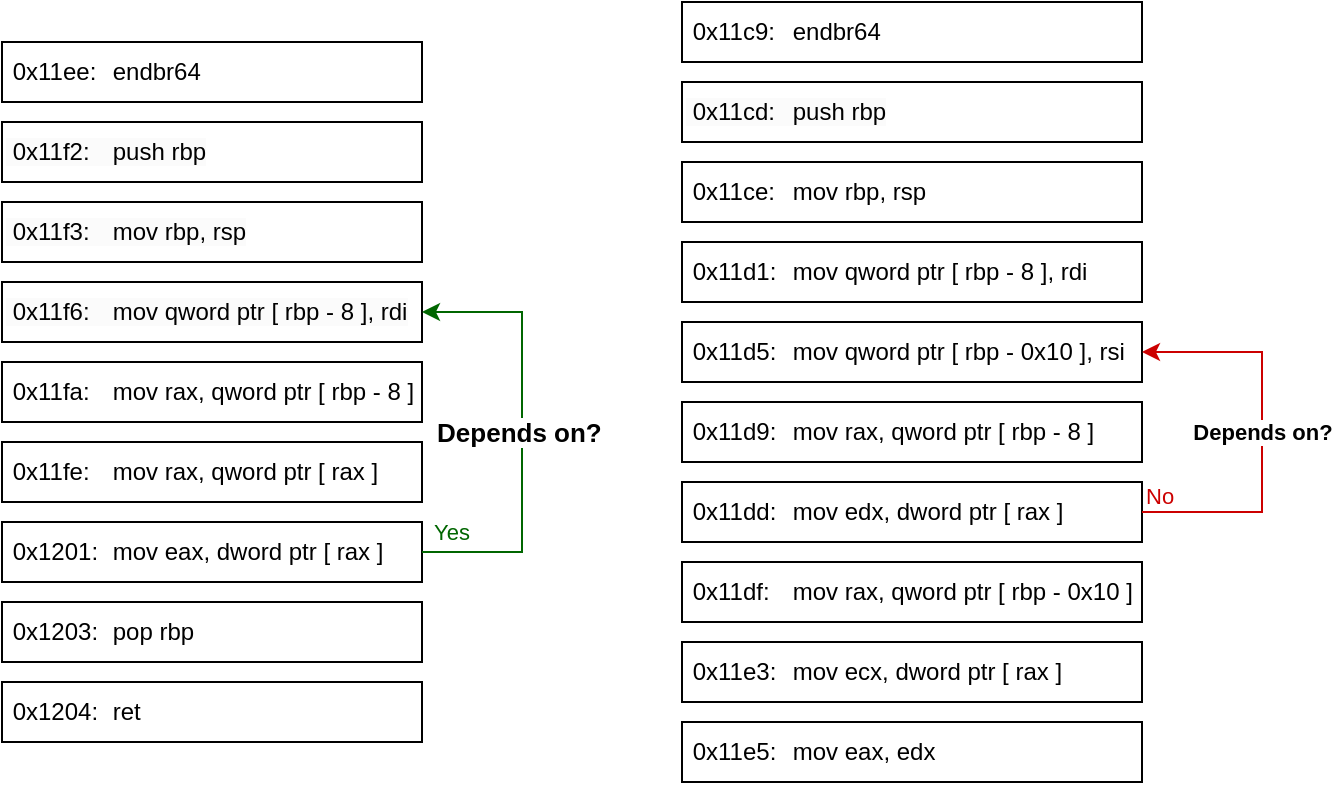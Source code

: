 <mxfile version="22.1.0" type="device">
  <diagram name="Page-1" id="jW1-zQPOdjcnYygGNZOw">
    <mxGraphModel dx="1234" dy="477" grid="1" gridSize="10" guides="1" tooltips="1" connect="1" arrows="1" fold="1" page="1" pageScale="1" pageWidth="850" pageHeight="1100" math="0" shadow="0">
      <root>
        <mxCell id="0" />
        <mxCell id="1" parent="0" />
        <mxCell id="WLVwEX_uKTXtI0yLsinn-3" value="&lt;div style=&quot;&quot;&gt;&lt;span style=&quot;background-color: initial;&quot;&gt;&amp;nbsp;0x11ee:&lt;span style=&quot;white-space: pre;&quot;&gt;&#x9;&lt;/span&gt;&lt;/span&gt;&lt;span style=&quot;background-color: initial;&quot;&gt;endbr64&amp;nbsp;&lt;/span&gt;&lt;/div&gt;" style="rounded=0;whiteSpace=wrap;html=1;align=left;" vertex="1" parent="1">
          <mxGeometry x="10" y="30" width="210" height="30" as="geometry" />
        </mxCell>
        <mxCell id="WLVwEX_uKTXtI0yLsinn-4" value="&lt;span style=&quot;color: rgb(0, 0, 0); font-family: Helvetica; font-size: 12px; font-style: normal; font-variant-ligatures: normal; font-variant-caps: normal; font-weight: 400; letter-spacing: normal; orphans: 2; text-indent: 0px; text-transform: none; widows: 2; word-spacing: 0px; -webkit-text-stroke-width: 0px; background-color: rgb(251, 251, 251); text-decoration-thickness: initial; text-decoration-style: initial; text-decoration-color: initial; float: none; display: inline !important;&quot;&gt;&amp;nbsp;0x11f2:&lt;span style=&quot;white-space: pre;&quot;&gt;&#x9;&lt;/span&gt;push rbp&lt;/span&gt;" style="rounded=0;whiteSpace=wrap;html=1;align=left;" vertex="1" parent="1">
          <mxGeometry x="10" y="70" width="210" height="30" as="geometry" />
        </mxCell>
        <mxCell id="WLVwEX_uKTXtI0yLsinn-5" value="&lt;span style=&quot;color: rgb(0, 0, 0); font-family: Helvetica; font-size: 12px; font-style: normal; font-variant-ligatures: normal; font-variant-caps: normal; font-weight: 400; letter-spacing: normal; orphans: 2; text-indent: 0px; text-transform: none; widows: 2; word-spacing: 0px; -webkit-text-stroke-width: 0px; background-color: rgb(251, 251, 251); text-decoration-thickness: initial; text-decoration-style: initial; text-decoration-color: initial; float: none; display: inline !important;&quot;&gt;&amp;nbsp;0x11f3:&lt;span style=&quot;white-space: pre;&quot;&gt;&#x9;&lt;/span&gt;mov rbp, rsp&lt;/span&gt;" style="rounded=0;whiteSpace=wrap;html=1;align=left;" vertex="1" parent="1">
          <mxGeometry x="10" y="110" width="210" height="30" as="geometry" />
        </mxCell>
        <mxCell id="WLVwEX_uKTXtI0yLsinn-6" value="&lt;span style=&quot;color: rgb(0, 0, 0); font-family: Helvetica; font-size: 12px; font-style: normal; font-variant-ligatures: normal; font-variant-caps: normal; font-weight: 400; letter-spacing: normal; orphans: 2; text-indent: 0px; text-transform: none; widows: 2; word-spacing: 0px; -webkit-text-stroke-width: 0px; background-color: rgb(251, 251, 251); text-decoration-thickness: initial; text-decoration-style: initial; text-decoration-color: initial; float: none; display: inline !important;&quot;&gt;&amp;nbsp;0x11f6:&lt;span style=&quot;white-space: pre;&quot;&gt;&#x9;&lt;/span&gt;mov qword ptr [ rbp - 8 ], rdi&lt;/span&gt;" style="rounded=0;whiteSpace=wrap;html=1;align=left;" vertex="1" parent="1">
          <mxGeometry x="10" y="150" width="210" height="30" as="geometry" />
        </mxCell>
        <mxCell id="WLVwEX_uKTXtI0yLsinn-7" value="&amp;nbsp;0x11fa:&lt;span style=&quot;white-space: pre;&quot;&gt;&#x9;&lt;/span&gt;mov rax, qword ptr [ rbp - 8 ]" style="rounded=0;whiteSpace=wrap;html=1;align=left;" vertex="1" parent="1">
          <mxGeometry x="10" y="190" width="210" height="30" as="geometry" />
        </mxCell>
        <mxCell id="WLVwEX_uKTXtI0yLsinn-8" value="&amp;nbsp;0x11fe:&lt;span style=&quot;white-space: pre;&quot;&gt;&#x9;&lt;/span&gt;mov rax, qword ptr [ rax ]" style="rounded=0;whiteSpace=wrap;html=1;align=left;" vertex="1" parent="1">
          <mxGeometry x="10" y="230" width="210" height="30" as="geometry" />
        </mxCell>
        <mxCell id="WLVwEX_uKTXtI0yLsinn-9" value="&amp;nbsp;0x1201:&lt;span style=&quot;white-space: pre;&quot;&gt;&#x9;&lt;/span&gt;mov eax, dword ptr [ rax ]" style="rounded=0;whiteSpace=wrap;html=1;align=left;" vertex="1" parent="1">
          <mxGeometry x="10" y="270" width="210" height="30" as="geometry" />
        </mxCell>
        <mxCell id="WLVwEX_uKTXtI0yLsinn-10" value="&amp;nbsp;0x1203:&lt;span style=&quot;white-space: pre;&quot;&gt;&#x9;&lt;/span&gt;pop rbp" style="rounded=0;whiteSpace=wrap;html=1;align=left;" vertex="1" parent="1">
          <mxGeometry x="10" y="310" width="210" height="30" as="geometry" />
        </mxCell>
        <mxCell id="WLVwEX_uKTXtI0yLsinn-11" value="&amp;nbsp;0x1204:&lt;span style=&quot;white-space: pre;&quot;&gt;&#x9;&lt;/span&gt;ret" style="rounded=0;whiteSpace=wrap;html=1;align=left;" vertex="1" parent="1">
          <mxGeometry x="10" y="350" width="210" height="30" as="geometry" />
        </mxCell>
        <mxCell id="WLVwEX_uKTXtI0yLsinn-21" value="" style="endArrow=classic;html=1;rounded=0;entryX=1;entryY=0.5;entryDx=0;entryDy=0;exitX=1;exitY=0.5;exitDx=0;exitDy=0;strokeColor=#006600;" edge="1" parent="1" source="WLVwEX_uKTXtI0yLsinn-9" target="WLVwEX_uKTXtI0yLsinn-6">
          <mxGeometry relative="1" as="geometry">
            <mxPoint x="390" y="165" as="sourcePoint" />
            <mxPoint x="470" y="150" as="targetPoint" />
            <Array as="points">
              <mxPoint x="270" y="285" />
              <mxPoint x="270" y="165" />
            </Array>
          </mxGeometry>
        </mxCell>
        <mxCell id="WLVwEX_uKTXtI0yLsinn-22" value="&lt;font style=&quot;font-size: 13px;&quot;&gt;&lt;b&gt;Depends on?&amp;nbsp;&lt;/b&gt;&lt;/font&gt;" style="edgeLabel;resizable=0;html=1;align=center;verticalAlign=middle;" connectable="0" vertex="1" parent="WLVwEX_uKTXtI0yLsinn-21">
          <mxGeometry relative="1" as="geometry" />
        </mxCell>
        <mxCell id="WLVwEX_uKTXtI0yLsinn-26" value="&lt;div style=&quot;&quot;&gt;&amp;nbsp;0x11c9:&lt;span style=&quot;white-space: pre;&quot;&gt;&#x9;&lt;/span&gt;endbr64&lt;br&gt;&lt;/div&gt;" style="rounded=0;whiteSpace=wrap;html=1;align=left;" vertex="1" parent="1">
          <mxGeometry x="350" y="10" width="230" height="30" as="geometry" />
        </mxCell>
        <mxCell id="WLVwEX_uKTXtI0yLsinn-27" value="&lt;span style=&quot;color: rgb(0, 0, 0); font-family: Helvetica; font-size: 12px; font-style: normal; font-variant-ligatures: normal; font-variant-caps: normal; font-weight: 400; letter-spacing: normal; orphans: 2; text-align: left; text-indent: 0px; text-transform: none; widows: 2; word-spacing: 0px; -webkit-text-stroke-width: 0px; background-color: rgb(251, 251, 251); text-decoration-thickness: initial; text-decoration-style: initial; text-decoration-color: initial; float: none; display: inline !important;&quot;&gt;&amp;nbsp;0x11cd:&lt;span style=&quot;white-space: pre;&quot;&gt;&#x9;&lt;/span&gt;push rbp&lt;/span&gt;" style="rounded=0;whiteSpace=wrap;html=1;align=left;" vertex="1" parent="1">
          <mxGeometry x="350" y="50" width="230" height="30" as="geometry" />
        </mxCell>
        <mxCell id="WLVwEX_uKTXtI0yLsinn-28" value="&amp;nbsp;0x11ce:&lt;span style=&quot;white-space: pre;&quot;&gt;&#x9;&lt;/span&gt;mov rbp, rsp" style="rounded=0;whiteSpace=wrap;html=1;align=left;" vertex="1" parent="1">
          <mxGeometry x="350" y="90" width="230" height="30" as="geometry" />
        </mxCell>
        <mxCell id="WLVwEX_uKTXtI0yLsinn-29" value="&lt;div style=&quot;&quot;&gt;&amp;nbsp;0x11d1:&lt;span style=&quot;white-space: pre;&quot;&gt;&#x9;&lt;/span&gt;mov qword ptr [ rbp - 8 ], rdi&lt;br&gt;&lt;/div&gt;" style="rounded=0;whiteSpace=wrap;html=1;align=left;" vertex="1" parent="1">
          <mxGeometry x="350" y="130" width="230" height="30" as="geometry" />
        </mxCell>
        <mxCell id="WLVwEX_uKTXtI0yLsinn-30" value="&lt;div style=&quot;&quot;&gt;&amp;nbsp;0x11d5:&lt;span style=&quot;white-space: pre;&quot;&gt;&#x9;&lt;/span&gt;mov qword ptr [ rbp - 0x10 ], rsi&lt;br&gt;&lt;/div&gt;" style="rounded=0;whiteSpace=wrap;html=1;align=left;" vertex="1" parent="1">
          <mxGeometry x="350" y="170" width="230" height="30" as="geometry" />
        </mxCell>
        <mxCell id="WLVwEX_uKTXtI0yLsinn-31" value="&lt;div style=&quot;&quot;&gt;&amp;nbsp;0x11d9:&lt;span style=&quot;white-space: pre;&quot;&gt;&#x9;&lt;/span&gt;mov rax, qword ptr [ rbp - 8 ]&lt;br&gt;&lt;/div&gt;" style="rounded=0;whiteSpace=wrap;html=1;align=left;" vertex="1" parent="1">
          <mxGeometry x="350" y="210" width="230" height="30" as="geometry" />
        </mxCell>
        <mxCell id="WLVwEX_uKTXtI0yLsinn-32" value="&lt;div style=&quot;&quot;&gt;&amp;nbsp;0x11dd:&lt;span style=&quot;white-space: pre;&quot;&gt;&#x9;&lt;/span&gt;mov edx, dword ptr [ rax ]&lt;br&gt;&lt;/div&gt;" style="rounded=0;whiteSpace=wrap;html=1;align=left;" vertex="1" parent="1">
          <mxGeometry x="350" y="250" width="230" height="30" as="geometry" />
        </mxCell>
        <mxCell id="WLVwEX_uKTXtI0yLsinn-33" value="&lt;div style=&quot;&quot;&gt;&amp;nbsp;0x11df:&lt;span style=&quot;white-space: pre;&quot;&gt;&#x9;&lt;/span&gt;mov rax, qword ptr [ rbp - 0x10 ]&lt;br&gt;&lt;/div&gt;" style="rounded=0;whiteSpace=wrap;html=1;align=left;" vertex="1" parent="1">
          <mxGeometry x="350" y="290" width="230" height="30" as="geometry" />
        </mxCell>
        <mxCell id="WLVwEX_uKTXtI0yLsinn-34" value="&lt;div style=&quot;&quot;&gt;&amp;nbsp;0x11e3:&lt;span style=&quot;white-space: pre;&quot;&gt;&#x9;&lt;/span&gt;mov ecx, dword ptr [ rax ]&lt;br&gt;&lt;/div&gt;" style="rounded=0;whiteSpace=wrap;html=1;align=left;" vertex="1" parent="1">
          <mxGeometry x="350" y="330" width="230" height="30" as="geometry" />
        </mxCell>
        <mxCell id="WLVwEX_uKTXtI0yLsinn-35" value="&lt;div style=&quot;&quot;&gt;&amp;nbsp;0x11e5:&lt;span style=&quot;white-space: pre;&quot;&gt;&#x9;&lt;/span&gt;mov eax, edx&lt;br&gt;&lt;/div&gt;" style="rounded=0;whiteSpace=wrap;html=1;align=left;" vertex="1" parent="1">
          <mxGeometry x="350" y="370" width="230" height="30" as="geometry" />
        </mxCell>
        <mxCell id="WLVwEX_uKTXtI0yLsinn-43" value="" style="endArrow=classic;html=1;rounded=0;exitX=1;exitY=0.5;exitDx=0;exitDy=0;entryX=1;entryY=0.5;entryDx=0;entryDy=0;strokeColor=#CC0000;" edge="1" parent="1" source="WLVwEX_uKTXtI0yLsinn-32" target="WLVwEX_uKTXtI0yLsinn-30">
          <mxGeometry relative="1" as="geometry">
            <mxPoint x="640" y="184.5" as="sourcePoint" />
            <mxPoint x="710" y="170" as="targetPoint" />
            <Array as="points">
              <mxPoint x="640" y="265" />
              <mxPoint x="640" y="230" />
              <mxPoint x="640" y="185" />
            </Array>
          </mxGeometry>
        </mxCell>
        <mxCell id="WLVwEX_uKTXtI0yLsinn-44" value="&lt;b&gt;Depends on?&lt;/b&gt;" style="edgeLabel;resizable=0;html=1;align=center;verticalAlign=middle;" connectable="0" vertex="1" parent="WLVwEX_uKTXtI0yLsinn-43">
          <mxGeometry relative="1" as="geometry" />
        </mxCell>
        <mxCell id="WLVwEX_uKTXtI0yLsinn-45" value="&lt;font color=&quot;#cc0000&quot;&gt;No&lt;/font&gt;" style="edgeLabel;resizable=0;html=1;align=left;verticalAlign=bottom;" connectable="0" vertex="1" parent="WLVwEX_uKTXtI0yLsinn-43">
          <mxGeometry x="-1" relative="1" as="geometry" />
        </mxCell>
        <mxCell id="WLVwEX_uKTXtI0yLsinn-48" value="&lt;font color=&quot;#006600&quot; style=&quot;font-size: 11px;&quot;&gt;Yes&lt;/font&gt;" style="text;html=1;strokeColor=none;fillColor=none;align=center;verticalAlign=middle;whiteSpace=wrap;rounded=0;" vertex="1" parent="1">
          <mxGeometry x="220" y="270" width="30" height="10" as="geometry" />
        </mxCell>
      </root>
    </mxGraphModel>
  </diagram>
</mxfile>
